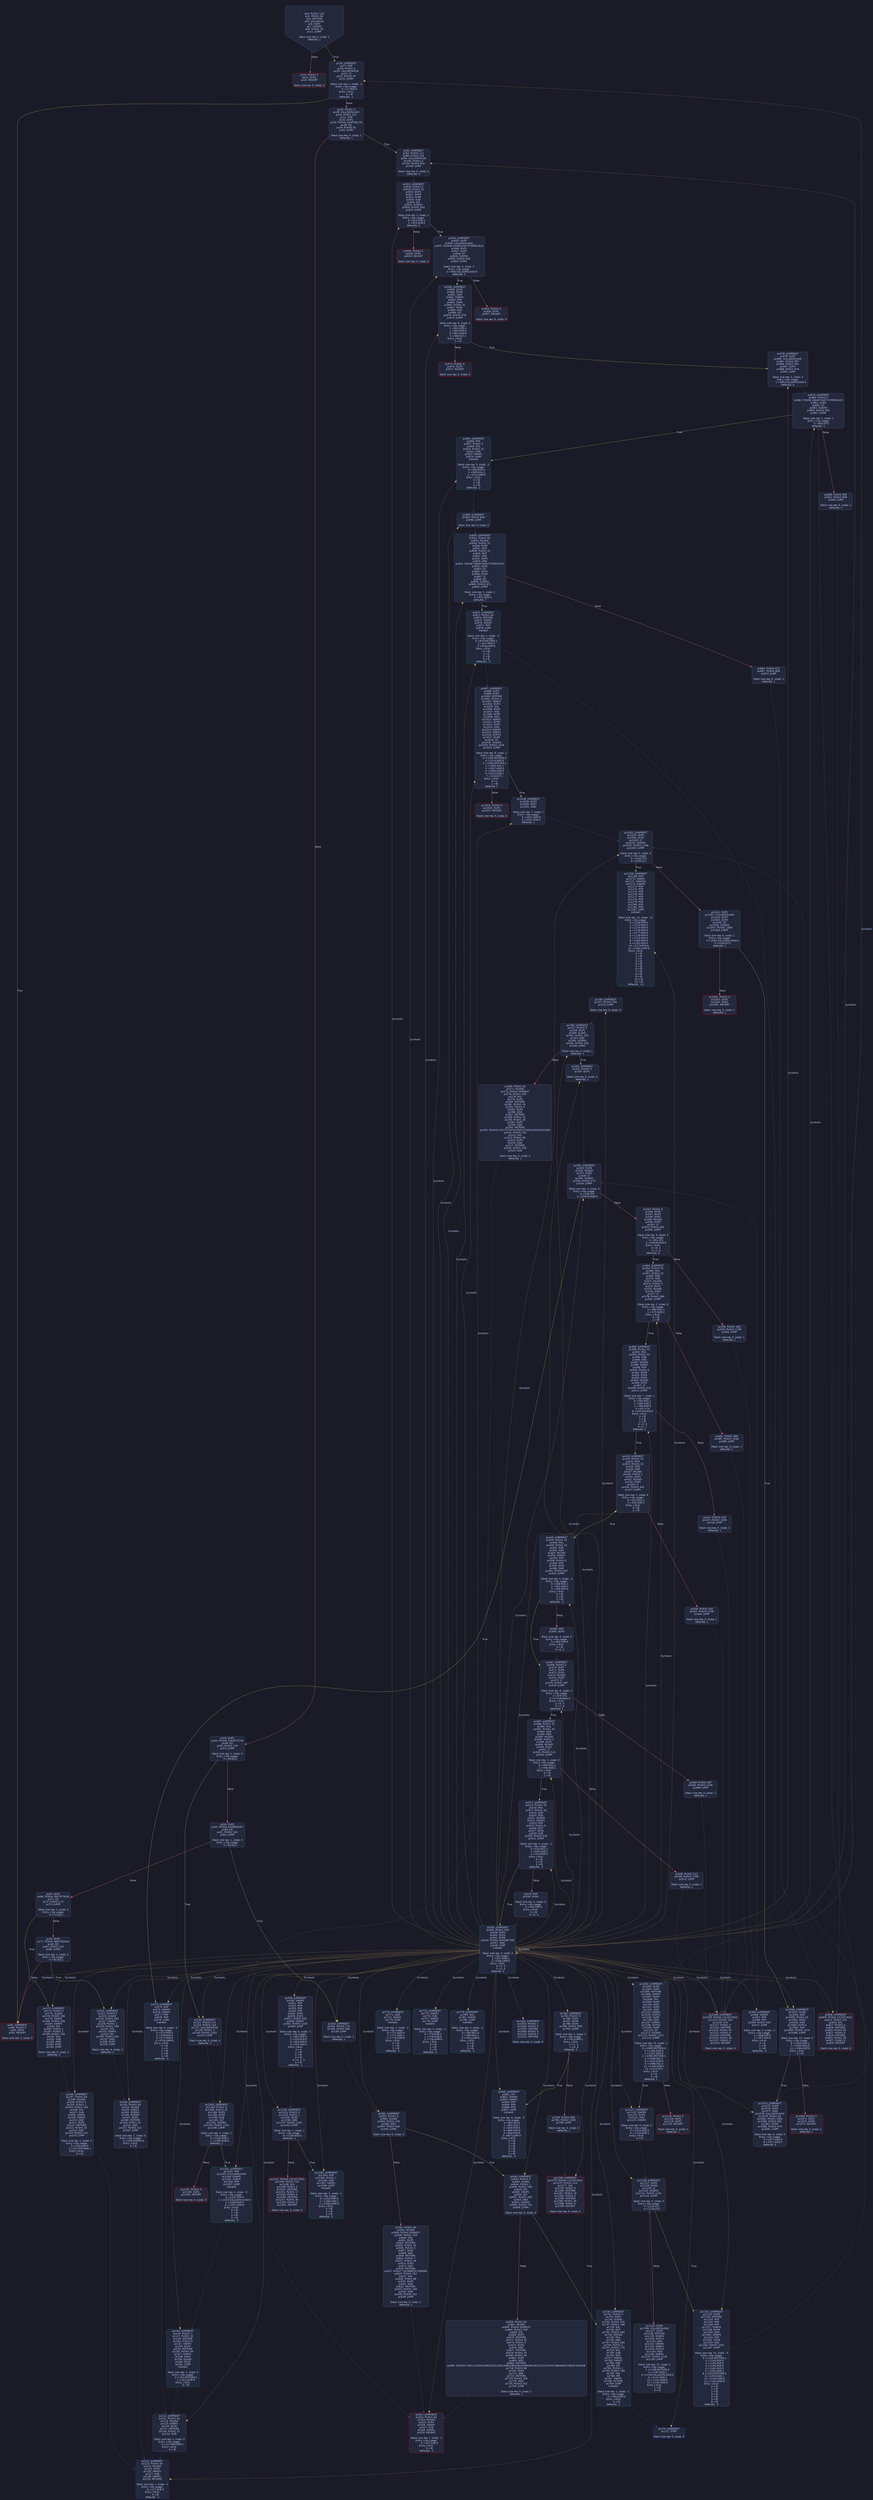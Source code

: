 digraph G {
    node [shape=box, style="filled, rounded", color="#565f89", fontcolor="#c0caf5", fontname="Helvetica", fillcolor="#24283b"];
    edge [color="#414868", fontcolor="#c0caf5", fontname="Helvetica"];
    bgcolor="#1a1b26";
    0 [ label = "pc0: PUSH1 128
pc2: PUSH1 64
pc4: MSTORE
pc5: CALLVALUE
pc6: DUP1
pc7: ISZERO
pc8: PUSH2 16
pc11: JUMPI

Stack size req: 0, sizeΔ: 1
defaultΔ: 1
" shape = invhouse]
    1 [ label = "pc12: PUSH1 0
pc14: DUP1
pc15: REVERT

Stack size req: 0, sizeΔ: 0
" color = "red"]
    2 [ label = "pc16: JUMPDEST
pc17: POP
pc18: PUSH1 4
pc20: CALLDATASIZE
pc21: LT
pc22: PUSH2 87
pc25: JUMPI

Stack size req: 1, sizeΔ: -1
Entry->Op usage:
	0->17:POP:0
Entry->Exit:
	0->😵
defaultΔ: -1
"]
    3 [ label = "pc26: PUSH1 0
pc28: CALLDATALOAD
pc29: PUSH1 224
pc31: SHR
pc32: DUP1
pc33: PUSH4 1438794179
pc38: EQ
pc39: PUSH2 92
pc42: JUMPI

Stack size req: 0, sizeΔ: 1
defaultΔ: 1
"]
    4 [ label = "pc43: DUP1
pc44: PUSH4 1764373748
pc49: EQ
pc50: PUSH2 130
pc53: JUMPI

Stack size req: 1, sizeΔ: 0
Entry->Op usage:
	0->49:EQ:1
"]
    5 [ label = "pc54: DUP1
pc55: PUSH4 2039685307
pc60: EQ
pc61: PUSH2 162
pc64: JUMPI

Stack size req: 1, sizeΔ: 0
Entry->Op usage:
	0->60:EQ:1
"]
    6 [ label = "pc65: DUP1
pc66: PUSH4 2607673028
pc71: EQ
pc72: PUSH2 172
pc75: JUMPI

Stack size req: 1, sizeΔ: 0
Entry->Op usage:
	0->71:EQ:1
"]
    7 [ label = "pc76: DUP1
pc77: PUSH4 3895765044
pc82: EQ
pc83: PUSH2 220
pc86: JUMPI

Stack size req: 1, sizeΔ: 0
Entry->Op usage:
	0->82:EQ:1
"]
    8 [ label = "pc87: JUMPDEST
pc88: PUSH1 0
pc90: DUP1
pc91: REVERT

Stack size req: 0, sizeΔ: 0
" color = "red"]
    9 [ label = "pc92: JUMPDEST
pc93: PUSH2 111
pc96: PUSH2 106
pc99: CALLDATASIZE
pc100: PUSH1 4
pc102: PUSH2 915
pc105: JUMP

Stack size req: 0, sizeΔ: 4
defaultΔ: 4
"]
    10 [ label = "pc106: JUMPDEST
pc107: PUSH2 256
pc110: JUMP

Stack size req: 0, sizeΔ: 0
"]
    11 [ label = "pc111: JUMPDEST
pc112: PUSH1 64
pc114: MLOAD
pc115: SWAP1
pc116: DUP2
pc117: MSTORE
pc118: PUSH1 32
pc120: ADD

Stack size req: 1, sizeΔ: 0
Entry->Op usage:
	0->117:MSTORE:1
Entry->Exit:
	0->😵
"]
    12 [ label = "pc121: JUMPDEST
pc122: PUSH1 64
pc124: MLOAD
pc125: DUP1
pc126: SWAP2
pc127: SUB
pc128: SWAP1
pc129: RETURN

Stack size req: 1, sizeΔ: -1
Entry->Op usage:
	0->127:SUB:0
Entry->Exit:
	0->😵
defaultΔ: -1
" color = "darkblue"]
    13 [ label = "pc130: JUMPDEST
pc131: PUSH2 111
pc134: PUSH2 144
pc137: CALLDATASIZE
pc138: PUSH1 4
pc140: PUSH2 1183
pc143: JUMP

Stack size req: 0, sizeΔ: 4
defaultΔ: 4
"]
    14 [ label = "pc144: JUMPDEST
pc145: PUSH1 1
pc147: PUSH1 32
pc149: MSTORE
pc150: PUSH1 0
pc152: SWAP1
pc153: DUP2
pc154: MSTORE
pc155: PUSH1 64
pc157: SWAP1
pc158: SHA3
pc159: SLOAD
pc160: DUP2
pc161: JUMP
Indirect!

Stack size req: 2, sizeΔ: 0
Entry->Op usage:
	0->154:MSTORE:1
	1->161:JUMP:0
Entry->Exit:
	0->😵
" color = "teal"]
    15 [ label = "pc162: JUMPDEST
pc163: PUSH2 170
pc166: PUSH2 580
pc169: JUMP

Stack size req: 0, sizeΔ: 1
defaultΔ: 1
"]
    16 [ label = "pc170: JUMPDEST
pc171: STOP

Stack size req: 0, sizeΔ: 0
" color = "darkblue"]
    17 [ label = "pc172: JUMPDEST
pc173: PUSH1 0
pc175: SLOAD
pc176: PUSH2 196
pc179: SWAP1
pc180: PUSH2 256
pc183: SWAP1
pc184: DIV
pc185: PUSH1 1
pc187: PUSH1 1
pc189: PUSH1 160
pc191: SHL
pc192: SUB
pc193: AND
pc194: DUP2
pc195: JUMP

Stack size req: 0, sizeΔ: 2
defaultΔ: 2
"]
    18 [ label = "pc196: JUMPDEST
pc197: PUSH1 64
pc199: MLOAD
pc200: PUSH1 1
pc202: PUSH1 1
pc204: PUSH1 160
pc206: SHL
pc207: SUB
pc208: SWAP1
pc209: SWAP2
pc210: AND
pc211: DUP2
pc212: MSTORE
pc213: PUSH1 32
pc215: ADD
pc216: PUSH2 121
pc219: JUMP

Stack size req: 1, sizeΔ: 0
Entry->Op usage:
	0->210:AND:0
	0->212:MSTORE:1
Entry->Exit:
	0->😵
"]
    19 [ label = "pc220: JUMPDEST
pc221: PUSH1 0
pc223: SLOAD
pc224: PUSH2 240
pc227: SWAP1
pc228: PUSH1 1
pc230: PUSH1 168
pc232: SHL
pc233: SWAP1
pc234: DIV
pc235: PUSH1 255
pc237: AND
pc238: DUP2
pc239: JUMP

Stack size req: 0, sizeΔ: 2
defaultΔ: 2
"]
    20 [ label = "pc240: JUMPDEST
pc241: PUSH1 64
pc243: MLOAD
pc244: SWAP1
pc245: ISZERO
pc246: ISZERO
pc247: DUP2
pc248: MSTORE
pc249: PUSH1 32
pc251: ADD
pc252: PUSH2 121
pc255: JUMP

Stack size req: 1, sizeΔ: 0
Entry->Op usage:
	0->245:ISZERO:0
Entry->Exit:
	0->😵
"]
    21 [ label = "pc256: JUMPDEST
pc257: PUSH1 0
pc259: DUP1
pc260: SLOAD
pc261: PUSH1 255
pc263: AND
pc264: ISZERO
pc265: PUSH2 330
pc268: JUMPI

Stack size req: 0, sizeΔ: 1
defaultΔ: 1
"]
    22 [ label = "pc269: PUSH1 64
pc271: MLOAD
pc272: PUSH3 4594637
pc276: PUSH1 229
pc278: SHL
pc279: DUP2
pc280: MSTORE
pc281: PUSH1 32
pc283: PUSH1 4
pc285: DUP3
pc286: ADD
pc287: MSTORE
pc288: PUSH1 14
pc290: PUSH1 36
pc292: DUP3
pc293: ADD
pc294: MSTORE
pc295: PUSH14 331737167410362372945195533441369
pc310: PUSH1 146
pc312: SHL
pc313: PUSH1 68
pc315: DUP3
pc316: ADD
pc317: MSTORE
pc318: PUSH1 100
pc320: ADD

Stack size req: 0, sizeΔ: 1
defaultΔ: 1
"]
    23 [ label = "pc321: JUMPDEST
pc322: PUSH1 64
pc324: MLOAD
pc325: DUP1
pc326: SWAP2
pc327: SUB
pc328: SWAP1
pc329: REVERT

Stack size req: 1, sizeΔ: -1
Entry->Op usage:
	0->327:SUB:0
Entry->Exit:
	0->😵
defaultΔ: -1
" color = "red"]
    24 [ label = "pc330: JUMPDEST
pc331: PUSH1 0
pc333: DUP1

Stack size req: 0, sizeΔ: 2
defaultΔ: 2
"]
    25 [ label = "pc334: JUMPDEST
pc335: DUP4
pc336: MLOAD
pc337: DUP2
pc338: LT
pc339: ISZERO
pc340: PUSH2 573
pc343: JUMPI

Stack size req: 4, sizeΔ: 0
Entry->Op usage:
	0->338:LT:0
	3->336:MLOAD:0
"]
    26 [ label = "pc344: PUSH1 0
pc346: DUP5
pc347: DUP3
pc348: DUP2
pc349: MLOAD
pc350: DUP2
pc351: LT
pc352: PUSH2 363
pc355: JUMPI

Stack size req: 4, sizeΔ: 3
Entry->Op usage:
	0->351:LT:0
	3->349:MLOAD:0
Entry->Exit:
	0->0, 3
	3->1, 6
defaultΔ: 3
"]
    27 [ label = "pc356: PUSH2 363
pc359: PUSH2 1208
pc362: JUMP

Stack size req: 0, sizeΔ: 1
defaultΔ: 1
"]
    28 [ label = "pc363: JUMPDEST
pc364: PUSH1 32
pc366: MUL
pc367: PUSH1 32
pc369: ADD
pc370: ADD
pc371: MLOAD
pc372: PUSH1 0
pc374: DUP2
pc375: MLOAD
pc376: DUP2
pc377: LT
pc378: PUSH2 389
pc381: JUMPI

Stack size req: 2, sizeΔ: 0
Entry->Op usage:
	0->366:MUL:1
	1->370:ADD:1
Entry->Exit:
	0->😵
	1->😵
"]
    29 [ label = "pc382: PUSH2 389
pc385: PUSH2 1208
pc388: JUMP

Stack size req: 0, sizeΔ: 1
defaultΔ: 1
"]
    30 [ label = "pc389: JUMPDEST
pc390: PUSH1 32
pc392: MUL
pc393: PUSH1 32
pc395: ADD
pc396: ADD
pc397: MLOAD
pc398: SWAP1
pc399: POP
pc400: PUSH1 0
pc402: DUP6
pc403: DUP4
pc404: DUP2
pc405: MLOAD
pc406: DUP2
pc407: LT
pc408: PUSH2 419
pc411: JUMPI

Stack size req: 7, sizeΔ: 1
Entry->Op usage:
	0->392:MUL:1
	1->396:ADD:1
	2->399:POP:0
	3->407:LT:0
	6->405:MLOAD:0
Entry->Exit:
	0->😵
	1->😵
	2->😵
	3->0, 4
	6->1, 7
defaultΔ: 1
"]
    31 [ label = "pc412: PUSH2 419
pc415: PUSH2 1208
pc418: JUMP

Stack size req: 0, sizeΔ: 1
defaultΔ: 1
"]
    32 [ label = "pc419: JUMPDEST
pc420: PUSH1 32
pc422: MUL
pc423: PUSH1 32
pc425: ADD
pc426: ADD
pc427: MLOAD
pc428: PUSH1 1
pc430: DUP2
pc431: MLOAD
pc432: DUP2
pc433: LT
pc434: PUSH2 445
pc437: JUMPI

Stack size req: 2, sizeΔ: 0
Entry->Op usage:
	0->422:MUL:1
	1->426:ADD:1
Entry->Exit:
	0->😵
	1->😵
"]
    33 [ label = "pc438: PUSH2 445
pc441: PUSH2 1208
pc444: JUMP

Stack size req: 0, sizeΔ: 1
defaultΔ: 1
"]
    34 [ label = "pc445: JUMPDEST
pc446: PUSH1 32
pc448: MUL
pc449: PUSH1 32
pc451: ADD
pc452: ADD
pc453: MLOAD
pc454: SWAP1
pc455: POP
pc456: PUSH1 0
pc458: NOT
pc459: DUP2
pc460: SUB
pc461: PUSH2 467
pc464: JUMPI

Stack size req: 3, sizeΔ: -2
Entry->Op usage:
	0->448:MUL:1
	1->452:ADD:1
	2->455:POP:0
Entry->Exit:
	0->😵
	1->😵
	2->😵
defaultΔ: -2
"]
    35 [ label = "pc465: POP
pc466: DUP3

Stack size req: 4, sizeΔ: 0
Entry->Op usage:
	0->465:POP:0
Entry->Exit:
	0->😵
	3->0, 3
"]
    36 [ label = "pc467: JUMPDEST
pc468: PUSH1 0
pc470: DUP7
pc471: DUP5
pc472: DUP2
pc473: MLOAD
pc474: DUP2
pc475: LT
pc476: PUSH2 487
pc479: JUMPI

Stack size req: 6, sizeΔ: 3
Entry->Op usage:
	2->475:LT:0
	5->473:MLOAD:0
Entry->Exit:
	2->0, 5
	5->1, 8
defaultΔ: 3
"]
    37 [ label = "pc480: PUSH2 487
pc483: PUSH2 1208
pc486: JUMP

Stack size req: 0, sizeΔ: 1
defaultΔ: 1
"]
    38 [ label = "pc487: JUMPDEST
pc488: PUSH1 32
pc490: MUL
pc491: PUSH1 32
pc493: ADD
pc494: ADD
pc495: MLOAD
pc496: PUSH1 2
pc498: DUP2
pc499: MLOAD
pc500: DUP2
pc501: LT
pc502: PUSH2 513
pc505: JUMPI

Stack size req: 2, sizeΔ: 0
Entry->Op usage:
	0->490:MUL:1
	1->494:ADD:1
Entry->Exit:
	0->😵
	1->😵
"]
    39 [ label = "pc506: PUSH2 513
pc509: PUSH2 1208
pc512: JUMP

Stack size req: 0, sizeΔ: 1
defaultΔ: 1
"]
    40 [ label = "pc513: JUMPDEST
pc514: PUSH1 32
pc516: MUL
pc517: PUSH1 32
pc519: ADD
pc520: ADD
pc521: MLOAD
pc522: SWAP1
pc523: POP
pc524: PUSH1 0
pc526: NOT
pc527: DUP2
pc528: SUB
pc529: PUSH2 535
pc532: JUMPI

Stack size req: 3, sizeΔ: -2
Entry->Op usage:
	0->516:MUL:1
	1->520:ADD:1
	2->523:POP:0
Entry->Exit:
	0->😵
	1->😵
	2->😵
defaultΔ: -2
"]
    41 [ label = "pc533: POP
pc534: DUP4

Stack size req: 5, sizeΔ: 0
Entry->Op usage:
	0->533:POP:0
Entry->Exit:
	0->😵
	4->0, 4
"]
    42 [ label = "pc535: JUMPDEST
pc536: PUSH2 549
pc539: DUP3
pc540: DUP3
pc541: DUP6
pc542: PUSH4 4294967295
pc547: AND
pc548: JUMP
Indirect!

Stack size req: 3, sizeΔ: 3
Entry->Op usage:
	2->547:AND:1
	2->548:JUMP:0
Entry->Exit:
	0->0, 3
	1->1, 4
defaultΔ: 3
" color = "teal"]
    43 [ label = "pc549: JUMPDEST
pc550: SWAP5
pc551: POP
pc552: POP
pc553: POP
pc554: POP
pc555: DUP1
pc556: DUP1
pc557: PUSH2 565
pc560: SWAP1
pc561: PUSH2 1230
pc564: JUMP

Stack size req: 6, sizeΔ: -1
Entry->Op usage:
	1->552:POP:0
	2->553:POP:0
	3->554:POP:0
	5->551:POP:0
Entry->Exit:
	0->4
	1->😵
	2->😵
	3->😵
	4->0, 2, 3
	5->😵
defaultΔ: -1
"]
    44 [ label = "pc565: JUMPDEST
pc566: SWAP2
pc567: POP
pc568: POP
pc569: PUSH2 334
pc572: JUMP

Stack size req: 3, sizeΔ: -2
Entry->Op usage:
	1->568:POP:0
	2->567:POP:0
Entry->Exit:
	0->0
	1->😵
	2->😵
defaultΔ: -2
"]
    45 [ label = "pc573: JUMPDEST
pc574: POP
pc575: SWAP3
pc576: SWAP2
pc577: POP
pc578: POP
pc579: JUMP
Indirect!

Stack size req: 5, sizeΔ: -4
Entry->Op usage:
	0->574:POP:0
	2->578:POP:0
	3->577:POP:0
	4->579:JUMP:0
Entry->Exit:
	0->😵
	1->0
	2->😵
	3->😵
	4->😵
defaultΔ: -4
" color = "teal"]
    46 [ label = "pc580: JUMPDEST
pc581: PUSH1 0
pc583: SLOAD
pc584: PUSH1 255
pc586: AND
pc587: PUSH2 640
pc590: JUMPI

Stack size req: 0, sizeΔ: 0
"]
    47 [ label = "pc591: PUSH1 64
pc593: MLOAD
pc594: PUSH3 4594637
pc598: PUSH1 229
pc600: SHL
pc601: DUP2
pc602: MSTORE
pc603: PUSH1 32
pc605: PUSH1 4
pc607: DUP3
pc608: ADD
pc609: MSTORE
pc610: PUSH1 7
pc612: PUSH1 36
pc614: DUP3
pc615: ADD
pc616: MSTORE
pc617: PUSH7 2353899157428569
pc625: PUSH1 202
pc627: SHL
pc628: PUSH1 68
pc630: DUP3
pc631: ADD
pc632: MSTORE
pc633: PUSH1 100
pc635: ADD
pc636: PUSH2 321
pc639: JUMP

Stack size req: 0, sizeΔ: 1
defaultΔ: 1
"]
    48 [ label = "pc640: JUMPDEST
pc641: PUSH1 0
pc643: SLOAD
pc644: PUSH1 1
pc646: PUSH1 168
pc648: SHL
pc649: SWAP1
pc650: DIV
pc651: PUSH1 255
pc653: AND
pc654: ISZERO
pc655: PUSH2 730
pc658: JUMPI

Stack size req: 0, sizeΔ: 0
"]
    49 [ label = "pc659: PUSH1 64
pc661: MLOAD
pc662: PUSH3 4594637
pc666: PUSH1 229
pc668: SHL
pc669: DUP2
pc670: MSTORE
pc671: PUSH1 32
pc673: PUSH1 4
pc675: DUP3
pc676: ADD
pc677: MSTORE
pc678: PUSH1 23
pc680: PUSH1 36
pc682: DUP3
pc683: ADD
pc684: MSTORE
pc685: PUSH32 54011510091586201291582140641885294350860661827312147249748846946799287533568
pc718: PUSH1 68
pc720: DUP3
pc721: ADD
pc722: MSTORE
pc723: PUSH1 100
pc725: ADD
pc726: PUSH2 321
pc729: JUMP

Stack size req: 0, sizeΔ: 1
defaultΔ: 1
"]
    50 [ label = "pc730: JUMPDEST
pc731: PUSH1 0
pc733: DUP1
pc734: SLOAD
pc735: PUSH1 255
pc737: PUSH1 168
pc739: SHL
pc740: NOT
pc741: PUSH2 256
pc744: ORIGIN
pc745: MUL
pc746: AND
pc747: PUSH2 256
pc750: PUSH1 1
pc752: PUSH1 176
pc754: SHL
pc755: SUB
pc756: NOT
pc757: SWAP1
pc758: SWAP2
pc759: AND
pc760: OR
pc761: PUSH1 1
pc763: PUSH1 168
pc765: SHL
pc766: OR
pc767: SWAP1
pc768: SSTORE
pc769: JUMP
Indirect!

Stack size req: 1, sizeΔ: -1
Entry->Op usage:
	0->769:JUMP:0
Entry->Exit:
	0->😵
defaultΔ: -1
" color = "teal"]
    51 [ label = "pc770: JUMPDEST
pc771: ADD
pc772: SWAP1
pc773: JUMP
Indirect!

Stack size req: 3, sizeΔ: -2
Entry->Op usage:
	0->771:ADD:0
	1->771:ADD:1
	2->773:JUMP:0
Entry->Exit:
	0->😵
	1->😵
	2->😵
defaultΔ: -2
" color = "teal"]
    52 [ label = "pc774: JUMPDEST
pc775: SWAP1
pc776: SUB
pc777: SWAP1
pc778: JUMP
Indirect!

Stack size req: 3, sizeΔ: -2
Entry->Op usage:
	0->776:SUB:1
	1->776:SUB:0
	2->778:JUMP:0
Entry->Exit:
	0->😵
	1->😵
	2->😵
defaultΔ: -2
" color = "teal"]
    53 [ label = "pc779: JUMPDEST
pc780: MUL
pc781: SWAP1
pc782: JUMP
Indirect!

Stack size req: 3, sizeΔ: -2
Entry->Op usage:
	0->780:MUL:0
	1->780:MUL:1
	2->782:JUMP:0
Entry->Exit:
	0->😵
	1->😵
	2->😵
defaultΔ: -2
" color = "teal"]
    54 [ label = "pc783: JUMPDEST
pc784: PUSH1 0
pc786: DUP2
pc787: DUP4
pc788: DUP2
pc789: PUSH2 800
pc792: JUMPI

Stack size req: 2, sizeΔ: 3
Entry->Op usage:
	0->792:JUMPI:1
Entry->Exit:
	0->1, 3
	1->0, 4
defaultΔ: 3
"]
    55 [ label = "pc793: PUSH2 800
pc796: PUSH2 1269
pc799: JUMP

Stack size req: 0, sizeΔ: 1
defaultΔ: 1
"]
    56 [ label = "pc800: JUMPDEST
pc801: DIV
pc802: SWAP4
pc803: SWAP3
pc804: POP
pc805: POP
pc806: POP
pc807: JUMP
Indirect!

Stack size req: 6, sizeΔ: -5
Entry->Op usage:
	0->801:DIV:0
	1->801:DIV:1
	2->805:POP:0
	3->806:POP:0
	4->804:POP:0
	5->807:JUMP:0
Entry->Exit:
	0->😵
	1->😵
	2->😵
	3->😵
	4->😵
	5->😵
defaultΔ: -5
" color = "teal"]
    57 [ label = "pc808: JUMPDEST
pc809: PUSH4 1313373041
pc814: PUSH1 224
pc816: SHL
pc817: PUSH1 0
pc819: MSTORE
pc820: PUSH1 65
pc822: PUSH1 4
pc824: MSTORE
pc825: PUSH1 36
pc827: PUSH1 0
pc829: REVERT

Stack size req: 0, sizeΔ: 0
" color = "red"]
    58 [ label = "pc830: JUMPDEST
pc831: PUSH1 64
pc833: MLOAD
pc834: PUSH1 31
pc836: DUP3
pc837: ADD
pc838: PUSH1 31
pc840: NOT
pc841: AND
pc842: DUP2
pc843: ADD
pc844: PUSH8 18446744073709551615
pc853: DUP2
pc854: GT
pc855: DUP3
pc856: DUP3
pc857: LT
pc858: OR
pc859: ISZERO
pc860: PUSH2 871
pc863: JUMPI

Stack size req: 1, sizeΔ: 2
Entry->Op usage:
	0->837:ADD:0
defaultΔ: 2
"]
    59 [ label = "pc864: PUSH2 871
pc867: PUSH2 808
pc870: JUMP

Stack size req: 0, sizeΔ: 1
defaultΔ: 1
"]
    60 [ label = "pc871: JUMPDEST
pc872: PUSH1 64
pc874: MSTORE
pc875: SWAP2
pc876: SWAP1
pc877: POP
pc878: JUMP
Indirect!

Stack size req: 4, sizeΔ: -3
Entry->Op usage:
	0->874:MSTORE:1
	2->877:POP:0
	3->878:JUMP:0
Entry->Exit:
	0->😵
	1->0
	2->😵
	3->😵
defaultΔ: -3
" color = "teal"]
    61 [ label = "pc879: JUMPDEST
pc880: PUSH1 0
pc882: PUSH8 18446744073709551615
pc891: DUP3
pc892: GT
pc893: ISZERO
pc894: PUSH2 905
pc897: JUMPI

Stack size req: 1, sizeΔ: 1
Entry->Op usage:
	0->892:GT:0
defaultΔ: 1
"]
    62 [ label = "pc898: PUSH2 905
pc901: PUSH2 808
pc904: JUMP

Stack size req: 0, sizeΔ: 1
defaultΔ: 1
"]
    63 [ label = "pc905: JUMPDEST
pc906: POP
pc907: PUSH1 5
pc909: SHL
pc910: PUSH1 32
pc912: ADD
pc913: SWAP1
pc914: JUMP
Indirect!

Stack size req: 3, sizeΔ: -2
Entry->Op usage:
	0->906:POP:0
	1->909:SHL:1
	2->914:JUMP:0
Entry->Exit:
	0->😵
	1->😵
	2->😵
defaultΔ: -2
" color = "teal"]
    64 [ label = "pc915: JUMPDEST
pc916: PUSH1 0
pc918: PUSH1 32
pc920: DUP1
pc921: DUP4
pc922: DUP6
pc923: SUB
pc924: SLT
pc925: ISZERO
pc926: PUSH2 934
pc929: JUMPI

Stack size req: 2, sizeΔ: 2
Entry->Op usage:
	0->923:SUB:1
	1->923:SUB:0
defaultΔ: 2
"]
    65 [ label = "pc930: PUSH1 0
pc932: DUP1
pc933: REVERT

Stack size req: 0, sizeΔ: 0
" color = "red"]
    66 [ label = "pc934: JUMPDEST
pc935: DUP3
pc936: CALLDATALOAD
pc937: PUSH8 18446744073709551615
pc946: DUP1
pc947: DUP3
pc948: GT
pc949: ISZERO
pc950: PUSH2 958
pc953: JUMPI

Stack size req: 3, sizeΔ: 2
Entry->Op usage:
	2->936:CALLDATALOAD:0
defaultΔ: 2
"]
    67 [ label = "pc954: PUSH1 0
pc956: DUP1
pc957: REVERT

Stack size req: 0, sizeΔ: 0
" color = "red"]
    68 [ label = "pc958: JUMPDEST
pc959: DUP2
pc960: DUP6
pc961: ADD
pc962: SWAP2
pc963: POP
pc964: DUP6
pc965: PUSH1 31
pc967: DUP4
pc968: ADD
pc969: SLT
pc970: PUSH2 978
pc973: JUMPI

Stack size req: 6, sizeΔ: 0
Entry->Op usage:
	1->961:ADD:1
	1->963:POP:0
	4->961:ADD:0
	5->969:SLT:1
Entry->Exit:
	1->😵
"]
    69 [ label = "pc974: PUSH1 0
pc976: DUP1
pc977: REVERT

Stack size req: 0, sizeΔ: 0
" color = "red"]
    70 [ label = "pc978: JUMPDEST
pc979: DUP2
pc980: CALLDATALOAD
pc981: PUSH2 997
pc984: PUSH2 992
pc987: DUP3
pc988: PUSH2 879
pc991: JUMP

Stack size req: 2, sizeΔ: 4
Entry->Op usage:
	1->980:CALLDATALOAD:0
defaultΔ: 4
"]
    71 [ label = "pc992: JUMPDEST
pc993: PUSH2 830
pc996: JUMP

Stack size req: 0, sizeΔ: 0
"]
    72 [ label = "pc997: JUMPDEST
pc998: DUP2
pc999: DUP2
pc1000: MSTORE
pc1001: PUSH1 5
pc1003: SWAP2
pc1004: DUP3
pc1005: SHL
pc1006: DUP5
pc1007: ADD
pc1008: DUP6
pc1009: ADD
pc1010: SWAP2
pc1011: DUP6
pc1012: DUP3
pc1013: ADD
pc1014: SWAP2
pc1015: SWAP1
pc1016: DUP10
pc1017: DUP5
pc1018: GT
pc1019: ISZERO
pc1020: PUSH2 1028
pc1023: JUMPI

Stack size req: 8, sizeΔ: 2
Entry->Op usage:
	0->1000:MSTORE:0
	0->1013:ADD:0
	1->1000:MSTORE:1
	1->1005:SHL:1
	3->1007:ADD:0
	4->1009:ADD:0
	4->1013:ADD:1
	7->1018:GT:1
Entry->Exit:
	0->1
	1->😵
defaultΔ: 2
"]
    73 [ label = "pc1024: PUSH1 0
pc1026: DUP1
pc1027: REVERT

Stack size req: 0, sizeΔ: 0
" color = "red"]
    74 [ label = "pc1028: JUMPDEST
pc1029: DUP7
pc1030: DUP7
pc1031: ADD

Stack size req: 7, sizeΔ: 1
Entry->Op usage:
	5->1031:ADD:0
	6->1031:ADD:1
defaultΔ: 1
"]
    75 [ label = "pc1032: JUMPDEST
pc1033: DUP5
pc1034: DUP2
pc1035: LT
pc1036: ISZERO
pc1037: PUSH2 1168
pc1040: JUMPI

Stack size req: 5, sizeΔ: 0
Entry->Op usage:
	0->1035:LT:0
	4->1035:LT:1
"]
    76 [ label = "pc1041: DUP1
pc1042: CALLDATALOAD
pc1043: DUP7
pc1044: DUP2
pc1045: GT
pc1046: ISZERO
pc1047: PUSH2 1056
pc1050: JUMPI

Stack size req: 6, sizeΔ: 1
Entry->Op usage:
	0->1042:CALLDATALOAD:0
	5->1045:GT:1
defaultΔ: 1
"]
    77 [ label = "pc1051: PUSH1 0
pc1053: DUP1
pc1054: DUP2
pc1055: REVERT

Stack size req: 0, sizeΔ: 1
defaultΔ: 1
" color = "red"]
    78 [ label = "pc1056: JUMPDEST
pc1057: DUP8
pc1058: ADD
pc1059: PUSH1 63
pc1061: DUP2
pc1062: ADD
pc1063: DUP13
pc1064: SGT
pc1065: PUSH2 1074
pc1068: JUMPI

Stack size req: 12, sizeΔ: 0
Entry->Op usage:
	0->1058:ADD:1
	7->1058:ADD:0
	11->1064:SGT:0
Entry->Exit:
	0->😵
"]
    79 [ label = "pc1069: PUSH1 0
pc1071: DUP1
pc1072: DUP2
pc1073: REVERT

Stack size req: 0, sizeΔ: 1
defaultΔ: 1
" color = "red"]
    80 [ label = "pc1074: JUMPDEST
pc1075: DUP9
pc1076: DUP2
pc1077: ADD
pc1078: CALLDATALOAD
pc1079: PUSH1 64
pc1081: PUSH2 1092
pc1084: PUSH2 992
pc1087: DUP4
pc1088: PUSH2 879
pc1091: JUMP

Stack size req: 9, sizeΔ: 5
Entry->Op usage:
	0->1077:ADD:0
	8->1077:ADD:1
defaultΔ: 5
"]
    81 [ label = "pc1092: JUMPDEST
pc1093: DUP3
pc1094: DUP2
pc1095: MSTORE
pc1096: SWAP2
pc1097: DUP6
pc1098: SHL
pc1099: DUP4
pc1100: ADD
pc1101: DUP2
pc1102: ADD
pc1103: SWAP2
pc1104: DUP12
pc1105: DUP2
pc1106: ADD
pc1107: SWAP1
pc1108: DUP16
pc1109: DUP5
pc1110: GT
pc1111: ISZERO
pc1112: PUSH2 1121
pc1115: JUMPI

Stack size req: 15, sizeΔ: 1
Entry->Op usage:
	0->1095:MSTORE:0
	0->1106:ADD:0
	1->1102:ADD:0
	2->1095:MSTORE:1
	2->1098:SHL:1
	3->1100:ADD:0
	5->1098:SHL:0
	11->1106:ADD:1
	14->1110:GT:1
Entry->Exit:
	0->0
	2->😵
defaultΔ: 1
"]
    82 [ label = "pc1116: PUSH1 0
pc1118: DUP1
pc1119: DUP2
pc1120: REVERT

Stack size req: 0, sizeΔ: 1
defaultΔ: 1
" color = "red"]
    83 [ label = "pc1121: JUMPDEST
pc1122: SWAP4
pc1123: DUP3
pc1124: ADD
pc1125: SWAP4

Stack size req: 5, sizeΔ: 0
Entry->Op usage:
	2->1124:ADD:0
	4->1124:ADD:1
Entry->Exit:
	4->😵
"]
    84 [ label = "pc1126: JUMPDEST
pc1127: DUP4
pc1128: DUP6
pc1129: LT
pc1130: ISZERO
pc1131: PUSH2 1151
pc1134: JUMPI

Stack size req: 5, sizeΔ: 0
Entry->Op usage:
	3->1129:LT:1
	4->1129:LT:0
"]
    85 [ label = "pc1135: DUP5
pc1136: CALLDATALOAD
pc1137: DUP3
pc1138: MSTORE
pc1139: SWAP4
pc1140: DUP13
pc1141: ADD
pc1142: SWAP4
pc1143: SWAP1
pc1144: DUP13
pc1145: ADD
pc1146: SWAP1
pc1147: PUSH2 1126
pc1150: JUMP

Stack size req: 13, sizeΔ: 0
Entry->Op usage:
	1->1138:MSTORE:0
	1->1145:ADD:1
	4->1136:CALLDATALOAD:0
	4->1141:ADD:1
	12->1141:ADD:0
	12->1145:ADD:0
Entry->Exit:
	1->😵
	4->😵
"]
    86 [ label = "pc1151: JUMPDEST
pc1152: DUP9
pc1153: MSTORE
pc1154: POP
pc1155: POP
pc1156: POP
pc1157: SWAP4
pc1158: DUP9
pc1159: ADD
pc1160: SWAP4
pc1161: POP
pc1162: DUP8
pc1163: ADD
pc1164: PUSH2 1032
pc1167: JUMP

Stack size req: 13, sizeΔ: -5
Entry->Op usage:
	0->1153:MSTORE:1
	1->1154:POP:0
	2->1155:POP:0
	3->1156:POP:0
	4->1161:POP:0
	5->1163:ADD:1
	8->1153:MSTORE:0
	8->1159:ADD:1
	12->1159:ADD:0
	12->1163:ADD:0
Entry->Exit:
	0->😵
	1->😵
	2->😵
	3->😵
	4->😵
	5->😵
	8->😵
defaultΔ: -5
"]
    87 [ label = "pc1168: JUMPDEST
pc1169: POP
pc1170: SWAP1
pc1171: SWAP10
pc1172: SWAP9
pc1173: POP
pc1174: POP
pc1175: POP
pc1176: POP
pc1177: POP
pc1178: POP
pc1179: POP
pc1180: POP
pc1181: POP
pc1182: JUMP
Indirect!

Stack size req: 12, sizeΔ: -11
Entry->Op usage:
	0->1169:POP:0
	1->1174:POP:0
	3->1175:POP:0
	4->1176:POP:0
	5->1177:POP:0
	6->1178:POP:0
	7->1179:POP:0
	8->1180:POP:0
	9->1181:POP:0
	10->1173:POP:0
	11->1182:JUMP:0
Entry->Exit:
	0->😵
	1->😵
	2->0
	3->😵
	4->😵
	5->😵
	6->😵
	7->😵
	8->😵
	9->😵
	10->😵
	11->😵
defaultΔ: -11
" color = "teal"]
    88 [ label = "pc1183: JUMPDEST
pc1184: PUSH1 0
pc1186: PUSH1 32
pc1188: DUP3
pc1189: DUP5
pc1190: SUB
pc1191: SLT
pc1192: ISZERO
pc1193: PUSH2 1201
pc1196: JUMPI

Stack size req: 2, sizeΔ: 1
Entry->Op usage:
	0->1190:SUB:1
	1->1190:SUB:0
defaultΔ: 1
"]
    89 [ label = "pc1197: PUSH1 0
pc1199: DUP1
pc1200: REVERT

Stack size req: 0, sizeΔ: 0
" color = "red"]
    90 [ label = "pc1201: JUMPDEST
pc1202: POP
pc1203: CALLDATALOAD
pc1204: SWAP2
pc1205: SWAP1
pc1206: POP
pc1207: JUMP
Indirect!

Stack size req: 4, sizeΔ: -3
Entry->Op usage:
	0->1202:POP:0
	1->1203:CALLDATALOAD:0
	2->1206:POP:0
	3->1207:JUMP:0
Entry->Exit:
	0->😵
	1->😵
	2->😵
	3->😵
defaultΔ: -3
" color = "teal"]
    91 [ label = "pc1208: JUMPDEST
pc1209: PUSH4 1313373041
pc1214: PUSH1 224
pc1216: SHL
pc1217: PUSH1 0
pc1219: MSTORE
pc1220: PUSH1 50
pc1222: PUSH1 4
pc1224: MSTORE
pc1225: PUSH1 36
pc1227: PUSH1 0
pc1229: REVERT

Stack size req: 0, sizeΔ: 0
" color = "red"]
    92 [ label = "pc1230: JUMPDEST
pc1231: PUSH1 0
pc1233: PUSH1 1
pc1235: DUP3
pc1236: ADD
pc1237: PUSH2 1262
pc1240: JUMPI

Stack size req: 1, sizeΔ: 1
Entry->Op usage:
	0->1236:ADD:0
defaultΔ: 1
"]
    93 [ label = "pc1241: PUSH4 1313373041
pc1246: PUSH1 224
pc1248: SHL
pc1249: PUSH1 0
pc1251: MSTORE
pc1252: PUSH1 17
pc1254: PUSH1 4
pc1256: MSTORE
pc1257: PUSH1 36
pc1259: PUSH1 0
pc1261: REVERT

Stack size req: 0, sizeΔ: 0
" color = "red"]
    94 [ label = "pc1262: JUMPDEST
pc1263: POP
pc1264: PUSH1 1
pc1266: ADD
pc1267: SWAP1
pc1268: JUMP
Indirect!

Stack size req: 3, sizeΔ: -2
Entry->Op usage:
	0->1263:POP:0
	1->1266:ADD:1
	2->1268:JUMP:0
Entry->Exit:
	0->😵
	1->😵
	2->😵
defaultΔ: -2
" color = "teal"]
    95 [ label = "pc1269: JUMPDEST
pc1270: PUSH4 1313373041
pc1275: PUSH1 224
pc1277: SHL
pc1278: PUSH1 0
pc1280: MSTORE
pc1281: PUSH1 18
pc1283: PUSH1 4
pc1285: MSTORE
pc1286: PUSH1 36
pc1288: PUSH1 0
pc1290: REVERT

Stack size req: 0, sizeΔ: 0
" color = "red"]
    96 [ label = "pc1302: JUMPDEST
pc1303: PUSH1 1
pc1305: PUSH1 0
pc1307: SSTORE
pc1308: PUSH1 0
pc1310: PUSH1 0
pc1312: RETURN

Stack size req: 0, sizeΔ: 0
" color = "darkblue"]
    0 -> 1 [ label = "False" color = "#f7768e"]
    0 -> 2 [ label = "True" color = "#9ece6a"]
    2 -> 3 [ label = "False" color = "#f7768e"]
    2 -> 8 [ label = "True" color = "#9ece6a"]
    3 -> 4 [ label = "False" color = "#f7768e"]
    3 -> 9 [ label = "True" color = "#9ece6a"]
    4 -> 5 [ label = "False" color = "#f7768e"]
    4 -> 13 [ label = "True" color = "#9ece6a"]
    5 -> 6 [ label = "False" color = "#f7768e"]
    5 -> 15 [ label = "True" color = "#9ece6a"]
    6 -> 7 [ label = "False" color = "#f7768e"]
    6 -> 17 [ label = "True" color = "#9ece6a"]
    7 -> 8 [ label = "False" color = "#f7768e"]
    7 -> 19 [ label = "True" color = "#9ece6a"]
    9 -> 64 [ ]
    10 -> 21 [ ]
    11 -> 12 [ ]
    13 -> 88 [ ]
    15 -> 46 [ ]
    17 -> 18 [ ]
    18 -> 12 [ ]
    19 -> 20 [ ]
    20 -> 12 [ ]
    21 -> 22 [ label = "False" color = "#f7768e"]
    21 -> 24 [ label = "True" color = "#9ece6a"]
    22 -> 23 [ ]
    24 -> 25 [ ]
    25 -> 26 [ label = "False" color = "#f7768e"]
    25 -> 45 [ label = "True" color = "#9ece6a"]
    26 -> 27 [ label = "False" color = "#f7768e"]
    26 -> 28 [ label = "True" color = "#9ece6a"]
    27 -> 91 [ ]
    28 -> 29 [ label = "False" color = "#f7768e"]
    28 -> 30 [ label = "True" color = "#9ece6a"]
    29 -> 91 [ ]
    30 -> 31 [ label = "False" color = "#f7768e"]
    30 -> 32 [ label = "True" color = "#9ece6a"]
    31 -> 91 [ ]
    32 -> 33 [ label = "False" color = "#f7768e"]
    32 -> 34 [ label = "True" color = "#9ece6a"]
    33 -> 91 [ ]
    34 -> 35 [ label = "False" color = "#f7768e"]
    34 -> 36 [ label = "True" color = "#9ece6a"]
    35 -> 36 [ ]
    36 -> 37 [ label = "False" color = "#f7768e"]
    36 -> 38 [ label = "True" color = "#9ece6a"]
    37 -> 91 [ ]
    38 -> 39 [ label = "False" color = "#f7768e"]
    38 -> 40 [ label = "True" color = "#9ece6a"]
    39 -> 91 [ ]
    40 -> 41 [ label = "False" color = "#f7768e"]
    40 -> 42 [ label = "True" color = "#9ece6a"]
    41 -> 42 [ ]
    43 -> 92 [ ]
    44 -> 25 [ ]
    46 -> 47 [ label = "False" color = "#f7768e"]
    46 -> 48 [ label = "True" color = "#9ece6a"]
    47 -> 23 [ ]
    48 -> 49 [ label = "False" color = "#f7768e"]
    48 -> 50 [ label = "True" color = "#9ece6a"]
    49 -> 23 [ ]
    54 -> 55 [ label = "False" color = "#f7768e"]
    54 -> 56 [ label = "True" color = "#9ece6a"]
    55 -> 95 [ ]
    58 -> 59 [ label = "False" color = "#f7768e"]
    58 -> 60 [ label = "True" color = "#9ece6a"]
    59 -> 57 [ ]
    61 -> 62 [ label = "False" color = "#f7768e"]
    61 -> 63 [ label = "True" color = "#9ece6a"]
    62 -> 57 [ ]
    64 -> 65 [ label = "False" color = "#f7768e"]
    64 -> 66 [ label = "True" color = "#9ece6a"]
    66 -> 67 [ label = "False" color = "#f7768e"]
    66 -> 68 [ label = "True" color = "#9ece6a"]
    68 -> 69 [ label = "False" color = "#f7768e"]
    68 -> 70 [ label = "True" color = "#9ece6a"]
    70 -> 61 [ ]
    71 -> 58 [ ]
    72 -> 73 [ label = "False" color = "#f7768e"]
    72 -> 74 [ label = "True" color = "#9ece6a"]
    74 -> 75 [ ]
    75 -> 76 [ label = "False" color = "#f7768e"]
    75 -> 87 [ label = "True" color = "#9ece6a"]
    76 -> 77 [ label = "False" color = "#f7768e"]
    76 -> 78 [ label = "True" color = "#9ece6a"]
    78 -> 79 [ label = "False" color = "#f7768e"]
    78 -> 80 [ label = "True" color = "#9ece6a"]
    80 -> 61 [ ]
    81 -> 82 [ label = "False" color = "#f7768e"]
    81 -> 83 [ label = "True" color = "#9ece6a"]
    83 -> 84 [ ]
    84 -> 85 [ label = "False" color = "#f7768e"]
    84 -> 86 [ label = "True" color = "#9ece6a"]
    85 -> 84 [ ]
    86 -> 75 [ ]
    88 -> 89 [ label = "False" color = "#f7768e"]
    88 -> 90 [ label = "True" color = "#9ece6a"]
    92 -> 93 [ label = "False" color = "#f7768e"]
    92 -> 94 [ label = "True" color = "#9ece6a"]
    63 -> 71 [ ]
    60 -> 72 [ ]
    87 -> 10 [ ]
    45 -> 11 [ ]
    42 -> 2 [ label = "Symbolic" color = "#e0af68", style="dotted, bold"]
    42 -> 8 [ label = "Symbolic" color = "#e0af68", style="dotted, bold"]
    42 -> 9 [ label = "Symbolic" color = "#e0af68", style="dotted, bold"]
    42 -> 10 [ label = "Symbolic" color = "#e0af68", style="dotted, bold"]
    42 -> 11 [ label = "Symbolic" color = "#e0af68", style="dotted, bold"]
    42 -> 12 [ label = "Symbolic" color = "#e0af68", style="dotted, bold"]
    42 -> 13 [ label = "Symbolic" color = "#e0af68", style="dotted, bold"]
    42 -> 14 [ label = "Symbolic" color = "#e0af68", style="dotted, bold"]
    42 -> 15 [ label = "Symbolic" color = "#e0af68", style="dotted, bold"]
    42 -> 16 [ label = "Symbolic" color = "#e0af68", style="dotted, bold"]
    42 -> 17 [ label = "Symbolic" color = "#e0af68", style="dotted, bold"]
    42 -> 18 [ label = "Symbolic" color = "#e0af68", style="dotted, bold"]
    42 -> 19 [ label = "Symbolic" color = "#e0af68", style="dotted, bold"]
    42 -> 20 [ label = "Symbolic" color = "#e0af68", style="dotted, bold"]
    42 -> 21 [ label = "Symbolic" color = "#e0af68", style="dotted, bold"]
    42 -> 23 [ label = "Symbolic" color = "#e0af68", style="dotted, bold"]
    42 -> 24 [ label = "Symbolic" color = "#e0af68", style="dotted, bold"]
    42 -> 25 [ label = "Symbolic" color = "#e0af68", style="dotted, bold"]
    42 -> 28 [ label = "Symbolic" color = "#e0af68", style="dotted, bold"]
    42 -> 30 [ label = "Symbolic" color = "#e0af68", style="dotted, bold"]
    42 -> 32 [ label = "Symbolic" color = "#e0af68", style="dotted, bold"]
    42 -> 34 [ label = "Symbolic" color = "#e0af68", style="dotted, bold"]
    42 -> 36 [ label = "Symbolic" color = "#e0af68", style="dotted, bold"]
    42 -> 38 [ label = "Symbolic" color = "#e0af68", style="dotted, bold"]
    42 -> 40 [ label = "Symbolic" color = "#e0af68", style="dotted, bold"]
    42 -> 42 [ label = "Symbolic" color = "#e0af68", style="dotted, bold"]
    42 -> 43 [ label = "Symbolic" color = "#e0af68", style="dotted, bold"]
    42 -> 44 [ label = "Symbolic" color = "#e0af68", style="dotted, bold"]
    42 -> 45 [ label = "Symbolic" color = "#e0af68", style="dotted, bold"]
    42 -> 46 [ label = "Symbolic" color = "#e0af68", style="dotted, bold"]
    42 -> 48 [ label = "Symbolic" color = "#e0af68", style="dotted, bold"]
    42 -> 50 [ label = "Symbolic" color = "#e0af68", style="dotted, bold"]
    42 -> 51 [ label = "Symbolic" color = "#e0af68", style="dotted, bold"]
    42 -> 52 [ label = "Symbolic" color = "#e0af68", style="dotted, bold"]
    42 -> 53 [ label = "Symbolic" color = "#e0af68", style="dotted, bold"]
    42 -> 54 [ label = "Symbolic" color = "#e0af68", style="dotted, bold"]
    42 -> 56 [ label = "Symbolic" color = "#e0af68", style="dotted, bold"]
    42 -> 57 [ label = "Symbolic" color = "#e0af68", style="dotted, bold"]
    42 -> 58 [ label = "Symbolic" color = "#e0af68", style="dotted, bold"]
    42 -> 60 [ label = "Symbolic" color = "#e0af68", style="dotted, bold"]
    42 -> 61 [ label = "Symbolic" color = "#e0af68", style="dotted, bold"]
    42 -> 63 [ label = "Symbolic" color = "#e0af68", style="dotted, bold"]
    42 -> 64 [ label = "Symbolic" color = "#e0af68", style="dotted, bold"]
    42 -> 66 [ label = "Symbolic" color = "#e0af68", style="dotted, bold"]
    42 -> 68 [ label = "Symbolic" color = "#e0af68", style="dotted, bold"]
    42 -> 70 [ label = "Symbolic" color = "#e0af68", style="dotted, bold"]
    42 -> 71 [ label = "Symbolic" color = "#e0af68", style="dotted, bold"]
    42 -> 72 [ label = "Symbolic" color = "#e0af68", style="dotted, bold"]
    42 -> 74 [ label = "Symbolic" color = "#e0af68", style="dotted, bold"]
    42 -> 75 [ label = "Symbolic" color = "#e0af68", style="dotted, bold"]
    42 -> 78 [ label = "Symbolic" color = "#e0af68", style="dotted, bold"]
    42 -> 80 [ label = "Symbolic" color = "#e0af68", style="dotted, bold"]
    42 -> 81 [ label = "Symbolic" color = "#e0af68", style="dotted, bold"]
    42 -> 83 [ label = "Symbolic" color = "#e0af68", style="dotted, bold"]
    42 -> 84 [ label = "Symbolic" color = "#e0af68", style="dotted, bold"]
    42 -> 86 [ label = "Symbolic" color = "#e0af68", style="dotted, bold"]
    42 -> 87 [ label = "Symbolic" color = "#e0af68", style="dotted, bold"]
    42 -> 88 [ label = "Symbolic" color = "#e0af68", style="dotted, bold"]
    42 -> 90 [ label = "Symbolic" color = "#e0af68", style="dotted, bold"]
    42 -> 91 [ label = "Symbolic" color = "#e0af68", style="dotted, bold"]
    42 -> 92 [ label = "Symbolic" color = "#e0af68", style="dotted, bold"]
    42 -> 94 [ label = "Symbolic" color = "#e0af68", style="dotted, bold"]
    42 -> 95 [ label = "Symbolic" color = "#e0af68", style="dotted, bold"]
    42 -> 96 [ label = "Symbolic" color = "#e0af68", style="dotted, bold"]
    60 -> 81 [ ]
    90 -> 14 [ ]
    14 -> 11 [ ]
    50 -> 16 [ ]

}